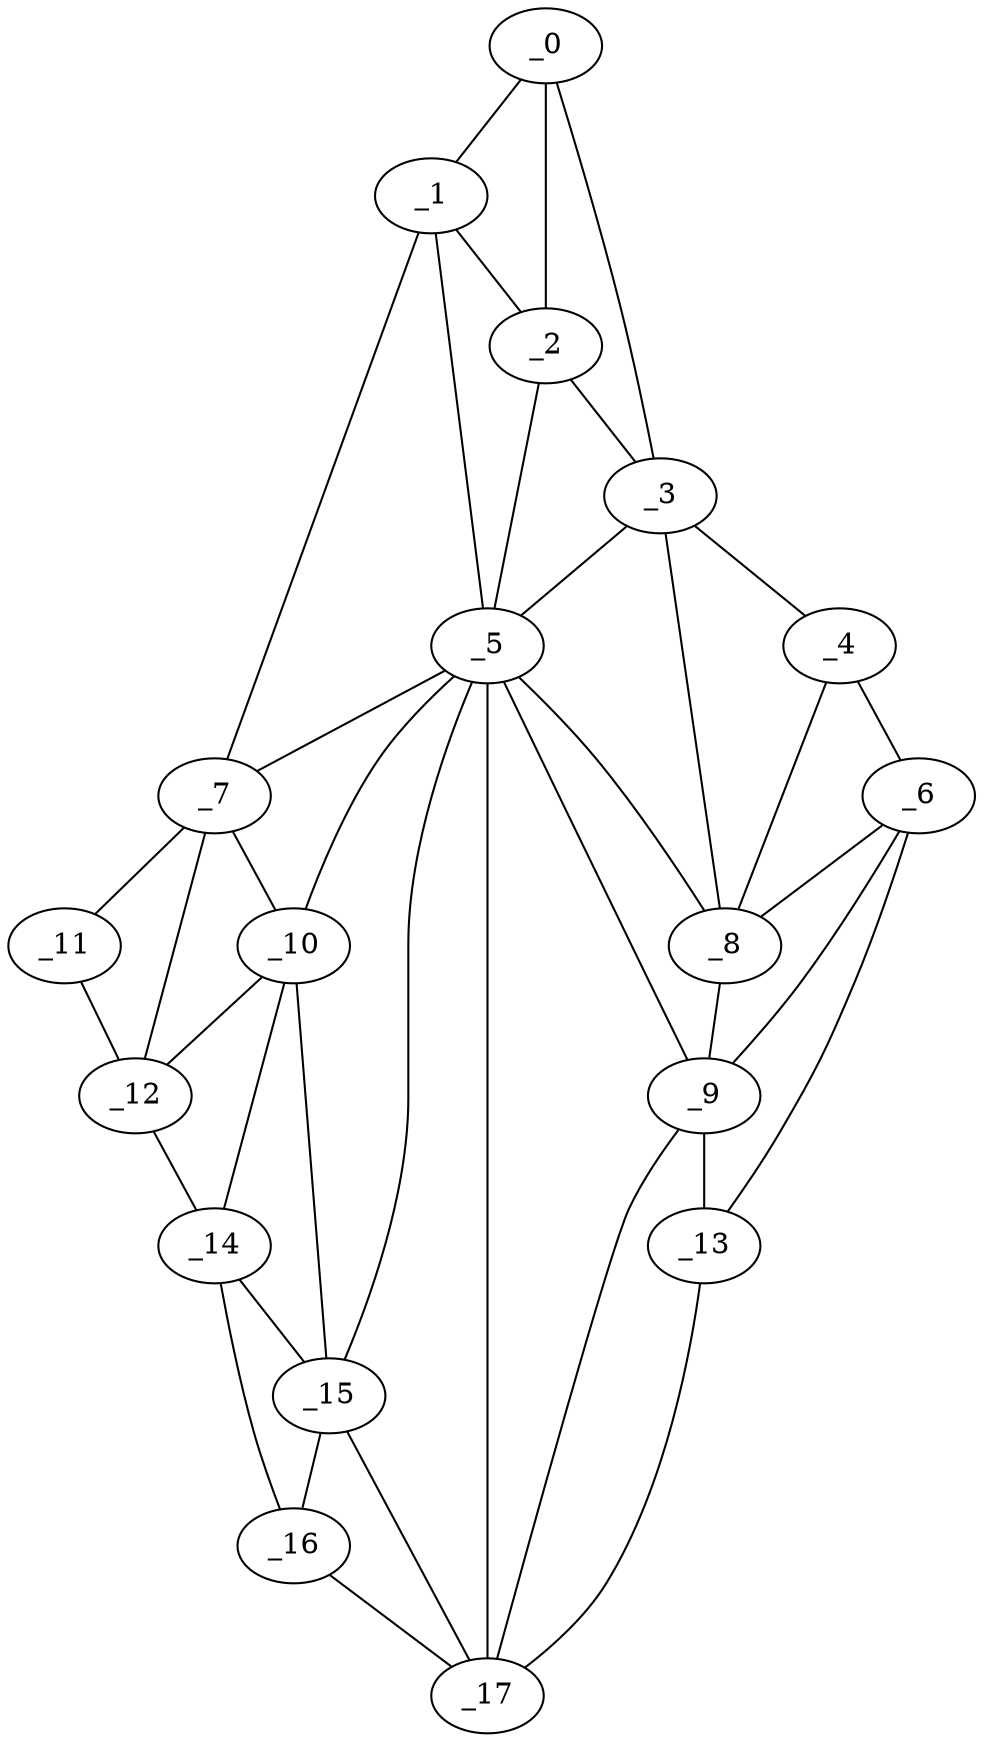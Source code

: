 graph "obj48__120.gxl" {
	_0	 [x=29,
		y=69];
	_1	 [x=33,
		y=77];
	_0 -- _1	 [valence=1];
	_2	 [x=38,
		y=70];
	_0 -- _2	 [valence=1];
	_3	 [x=51,
		y=19];
	_0 -- _3	 [valence=1];
	_1 -- _2	 [valence=2];
	_5	 [x=64,
		y=62];
	_1 -- _5	 [valence=1];
	_7	 [x=73,
		y=125];
	_1 -- _7	 [valence=1];
	_2 -- _3	 [valence=1];
	_2 -- _5	 [valence=2];
	_4	 [x=62,
		y=5];
	_3 -- _4	 [valence=1];
	_3 -- _5	 [valence=2];
	_8	 [x=80,
		y=9];
	_3 -- _8	 [valence=1];
	_6	 [x=70,
		y=2];
	_4 -- _6	 [valence=1];
	_4 -- _8	 [valence=2];
	_5 -- _7	 [valence=2];
	_5 -- _8	 [valence=2];
	_9	 [x=89,
		y=11];
	_5 -- _9	 [valence=2];
	_10	 [x=98,
		y=77];
	_5 -- _10	 [valence=2];
	_15	 [x=109,
		y=59];
	_5 -- _15	 [valence=2];
	_17	 [x=115,
		y=40];
	_5 -- _17	 [valence=2];
	_6 -- _8	 [valence=2];
	_6 -- _9	 [valence=1];
	_13	 [x=105,
		y=10];
	_6 -- _13	 [valence=1];
	_7 -- _10	 [valence=2];
	_11	 [x=100,
		y=110];
	_7 -- _11	 [valence=1];
	_12	 [x=103,
		y=102];
	_7 -- _12	 [valence=2];
	_8 -- _9	 [valence=2];
	_9 -- _13	 [valence=2];
	_9 -- _17	 [valence=2];
	_10 -- _12	 [valence=1];
	_14	 [x=107,
		y=87];
	_10 -- _14	 [valence=2];
	_10 -- _15	 [valence=2];
	_11 -- _12	 [valence=1];
	_12 -- _14	 [valence=1];
	_13 -- _17	 [valence=1];
	_14 -- _15	 [valence=1];
	_16	 [x=113,
		y=57];
	_14 -- _16	 [valence=1];
	_15 -- _16	 [valence=2];
	_15 -- _17	 [valence=2];
	_16 -- _17	 [valence=1];
}
